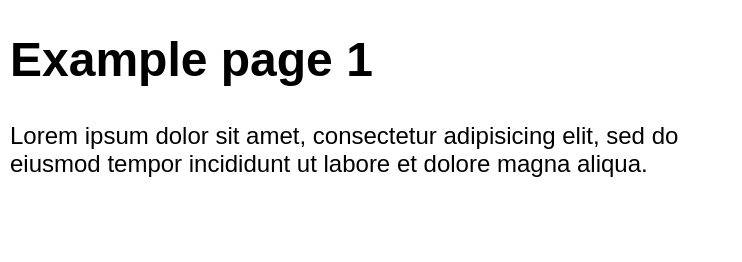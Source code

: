 <mxfile version="14.5.1" type="device" pages="3"><diagram id="a3RWICnJVM7gnKnBVlyG" name="Page 1"><mxGraphModel dx="6103" dy="820" grid="1" gridSize="10" guides="1" tooltips="1" connect="1" arrows="1" fold="1" page="1" pageScale="1" pageWidth="4681" pageHeight="3300" math="0" shadow="0"><root><mxCell id="0"/><mxCell id="1" parent="0"/><mxCell id="Ju_1eKnpl-Bj1a2iXeNi-1" value="&lt;h1&gt;Example page 1&lt;/h1&gt;&lt;p&gt;Lorem ipsum dolor sit amet, consectetur adipisicing elit, sed do eiusmod tempor incididunt ut labore et dolore magna aliqua.&lt;/p&gt;" style="text;html=1;strokeColor=none;fillColor=none;spacing=5;spacingTop=-20;whiteSpace=wrap;overflow=hidden;rounded=0;" parent="1" vertex="1"><mxGeometry x="-410" y="320" width="370" height="120" as="geometry"/></mxCell></root></mxGraphModel></diagram><diagram name="Page 2" id="Yulsj-ylkb72Y8AiVNvz"><mxGraphModel dx="6103" dy="820" grid="1" gridSize="10" guides="1" tooltips="1" connect="1" arrows="1" fold="1" page="1" pageScale="1" pageWidth="4681" pageHeight="3300" math="0" shadow="0"><root><mxCell id="GQzyzfeYuB50zJqITjOM-0"/><mxCell id="GQzyzfeYuB50zJqITjOM-1" parent="GQzyzfeYuB50zJqITjOM-0"/><mxCell id="GQzyzfeYuB50zJqITjOM-2" value="&lt;h1&gt;Example page 2&lt;/h1&gt;&lt;p&gt;Lorem ipsum dolor sit amet, consectetur adipisicing elit, sed do eiusmod tempor incididunt ut labore et dolore magna aliqua.&lt;/p&gt;" style="text;html=1;strokeColor=none;fillColor=none;spacing=5;spacingTop=-20;whiteSpace=wrap;overflow=hidden;rounded=0;" vertex="1" parent="GQzyzfeYuB50zJqITjOM-1"><mxGeometry x="-880" y="430" width="370" height="120" as="geometry"/></mxCell><mxCell id="GQzyzfeYuB50zJqITjOM-3" value="&lt;h1&gt;Example page 2&lt;/h1&gt;&lt;p&gt;Lorem ipsum dolor sit amet, consectetur adipisicing elit, sed do eiusmod tempor incididunt ut labore et dolore magna aliqua.&lt;/p&gt;" style="text;html=1;strokeColor=none;fillColor=none;spacing=5;spacingTop=-20;whiteSpace=wrap;overflow=hidden;rounded=0;" vertex="1" parent="GQzyzfeYuB50zJqITjOM-1"><mxGeometry x="-880" y="300" width="370" height="120" as="geometry"/></mxCell></root></mxGraphModel></diagram><diagram name="Another page" id="wMCCvamZhPIXmy8jZgO4"><mxGraphModel dx="6103" dy="820" grid="1" gridSize="10" guides="1" tooltips="1" connect="1" arrows="1" fold="1" page="1" pageScale="1" pageWidth="4681" pageHeight="3300" math="0" shadow="0"><root><mxCell id="tCoqhxo5JALFGKZ--1os-0"/><mxCell id="tCoqhxo5JALFGKZ--1os-1" parent="tCoqhxo5JALFGKZ--1os-0"/><mxCell id="tCoqhxo5JALFGKZ--1os-2" value="&lt;h1&gt;Another example page&amp;nbsp;&lt;/h1&gt;&lt;p&gt;Lorem ipsum dolor sit amet, consectetur adipisicing elit, sed do eiusmod tempor incididunt ut labore et dolore magna aliqua.&lt;/p&gt;" style="text;html=1;strokeColor=none;fillColor=none;spacing=5;spacingTop=-20;whiteSpace=wrap;overflow=hidden;rounded=0;" vertex="1" parent="tCoqhxo5JALFGKZ--1os-1"><mxGeometry x="-1220" y="320" width="370" height="120" as="geometry"/></mxCell></root></mxGraphModel></diagram></mxfile>